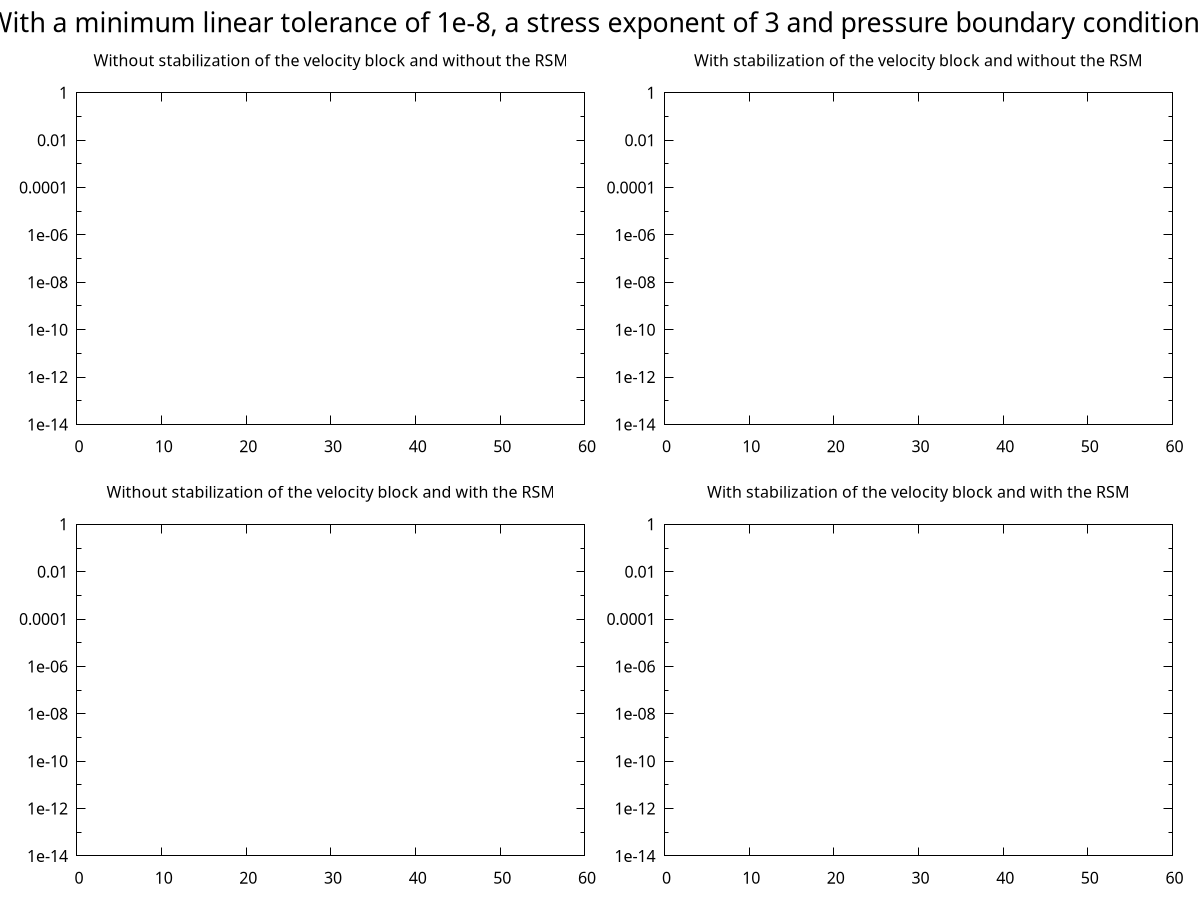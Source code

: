 set terminal png size 1500,1000 enhanced font 'Verdana,14'
set output 'figure_t.png'
set yrange [1e-14:1]
set xrange [0:60]
set format y '%g'
set logscale y
set multiplot title "With a minimum linear tolerance of 1e-8, a stress exponent of 3 and pressure boundary conditions" font 'Verdana, 20'
set size 0.51,0.49
set origin 0,0.48
unset key
set title "Without stabilization of the velocity block and without the RSM"
plot \
'results/BT_t_singleAdvectioniteratedStokes/plot.dat' u 9:10 w l lw 2 lc rgb 'purple' t 'Picard', \
'results/BT_t_singleAdvectioniteratedNewtonStokes_stabilization_none_mLT_1e-8_P_150_LS_0_RSM_false/plot.dat' u 9:10 w l lw 2 lc rgb 'green' t 'DC Picard', \
'results/BT_t_singleAdvectioniteratedNewtonStokes_stabilization_none_mLT_1e-8_P_5_LS_0_RSM_false/plot.dat' u 9:10 w l dt 1 lw 2 lc rgb 'blue' t 'Newton solver, 5 Picard, no line search', \
'results/BT_t_singleAdvectioniteratedNewtonStokes_stabilization_none_mLT_1e-8_P_5_LS_100_RSM_false/plot.dat' u 9:10 w p dt 3 lw 2 lc rgb 'blue' pt 7 t 'Newton solver, 5 Picard, line search', \
'results/BT_t_singleAdvectioniteratedNewtonStokes_stabilization_none_mLT_1e-8_P_10_LS_0_RSM_false/plot.dat' u 9:10 w l dt 1 lw 2 lc rgb 'orange' t 'Newton solver, 10 Picard, no line search', \
'results/BT_t_singleAdvectioniteratedNewtonStokes_stabilization_none_mLT_1e-8_P_10_LS_100_RSM_false/plot.dat' u 9:10 w p dt 3 lw 2 lc rgb 'orange' pt 7 ps 1 t 'Newton solver, 10 Picard, line search', \
'results/BT_t_singleAdvectioniteratedNewtonStokes_stabilization_none_mLT_1e-8_P_15_LS_0_RSM_false/plot.dat' u 9:10 w l dt 1 lw 2 lc rgb 'red' t 'Newton solver, 15 Picard, no line search', \
'results/BT_t_singleAdvectioniteratedNewtonStokes_stabilization_none_mLT_1e-8_P_15_LS_100_RSM_false/plot.dat' u 9:10 w p dt 3 lw 2 lc rgb 'red' pt 7 ps 1 t 'Newton solver, 15 Picard, line search', \
'<tail -n 1 results/BT_t_singleAdvectioniteratedNewtonStokes_stabilization_none_mLT_1e-8_P_150_LS_0_RSM_false/plot.dat' u 9:10 w p lw 2 lc rgb 'green' pt 5 t 'DC Picard', \
'<tail -n 1 results/BT_t_singleAdvectioniteratedNewtonStokes_stabilization_none_mLT_1e-8_P_5_LS_0_RSM_false/plot.dat' u 9:10 w p dt 1 lw 2 lc rgb 'blue' pt 5 t 'Newton solver, 5 Picard, no line search', \
'<tail -n 1 results/BT_t_singleAdvectioniteratedNewtonStokes_stabilization_none_mLT_1e-8_P_5_LS_100_RSM_false/plot.dat' u 9:10 w p dt 3 lw 2 lc rgb 'blue' pt 5 t 'Newton solver, 5 Picard, line search', \
'<tail -n 1 results/BT_t_singleAdvectioniteratedNewtonStokes_stabilization_none_mLT_1e-8_P_10_LS_0_RSM_false/plot.dat' u 9:10 w p dt 1 lw 2 lc rgb 'orange' pt 5 t 'Newton solver, 10 Picard, no line search', \
'<tail -n 1 results/BT_t_singleAdvectioniteratedNewtonStokes_stabilization_none_mLT_1e-8_P_10_LS_100_RSM_false/plot.dat' u 9:10 w p dt 3 lw 2 lc rgb 'orange' pt 5 ps 1 t 'Newton solver, 10 Picard, with line search', \
'<tail -n 1 results/BT_t_singleAdvectioniteratedNewtonStokes_stabilization_none_mLT_1e-8_P_15_LS_0_RSM_false/plot.dat' u 9:10 w p dt 1 lw 2 lc rgb 'red' pt 5 t 'Newton solver, 15 Picard, no line search', \
'<tail -n 1 results/BT_t_singleAdvectioniteratedNewtonStokes_stabilization_none_mLT_1e-8_P_15_LS_100_RSM_false/plot.dat' u 9:10 w p dt 3 lw 2 lc rgb 'red' pt 5 ps 1 t 'Newton solver, 15 Picard, with line search'
set origin 0.49,0.48

set key spacing 0.8
set key
set title "With stabilization of the velocity block and without the RSM"
plot \
'results/BT_t_singleAdvectioniteratedStokes/plot.dat' u 9:10 w l lw 2 lc rgb 'purple' t 'Picard', \
'results/BT_t_singleAdvectioniteratedNewtonStokes_stabilization_SPD_mLT_1e-8_P_150_LS_0_RSM_false/plot.dat' u 9:10 w l lw 2 lc rgb 'green' t 'DC Picard', \
'results/BT_t_singleAdvectioniteratedNewtonStokes_stabilization_SPD_mLT_1e-8_P_5_LS_0_RSM_false/plot.dat' u 9:10 w l dt 1 lw 2 lc rgb 'blue' t 'Newton solver, 5 Picard, no line search', \
'results/BT_t_singleAdvectioniteratedNewtonStokes_stabilization_SPD_mLT_1e-8_P_5_LS_100_RSM_false/plot.dat' u 9:10 w p dt 3 lw 2 lc rgb 'blue' pt 7 t 'Newton solver, 5 Picard, line search', \
'results/BT_t_singleAdvectioniteratedNewtonStokes_stabilization_SPD_mLT_1e-8_P_10_LS_0_RSM_false/plot.dat' u 9:10 w l dt 1 lw 2 lc rgb 'orange' t 'Newton solver, 10 Picard, no line search', \
'results/BT_t_singleAdvectioniteratedNewtonStokes_stabilization_SPD_mLT_1e-8_P_10_LS_100_RSM_false/plot.dat' u 9:10 w p dt 3 lw 2 lc rgb 'orange' pt 7 ps 1 t 'Newton solver, 10 Picard, with line search', \
'results/BT_t_singleAdvectioniteratedNewtonStokes_stabilization_SPD_mLT_1e-8_P_15_LS_0_RSM_false/plot.dat' u 9:10 w l dt 1 lw 2 lc rgb 'red' t 'Newton solver, 15 Picard, no line search', \
'results/BT_t_singleAdvectioniteratedNewtonStokes_stabilization_SPD_mLT_1e-8_P_15_LS_100_RSM_false/plot.dat' u 9:10 w p dt 3 lw 2 lc rgb 'red' pt 7 ps 1 t 'Newton solver, 15 Picard, with line search', \
'<tail -n 1 results/BT_t_singleAdvectioniteratedNewtonStokes_stabilization_SPD_mLT_1e-8_P_150_LS_0_RSM_false/plot.dat' u 9:10 w p lw 2 lc rgb 'green' pt 5 t '', \
'<tail -n 1 results/BT_t_singleAdvectioniteratedNewtonStokes_stabilization_SPD_mLT_1e-8_P_5_LS_0_RSM_false/plot.dat' u 9:10 w p dt 1 lw 2 lc rgb 'blue' pt 5 t '', \
'<tail -n 1 results/BT_t_singleAdvectioniteratedNewtonStokes_stabilization_SPD_mLT_1e-8_P_5_LS_100_RSM_false/plot.dat' u 9:10 w p dt 3 lw 2 lc rgb 'blue' pt 5 t '', \
'<tail -n 1 results/BT_t_singleAdvectioniteratedNewtonStokes_stabilization_SPD_mLT_1e-8_P_10_LS_0_RSM_false/plot.dat' u 9:10 w p dt 1 lw 2 lc rgb 'orange' pt 5 t '', \
'<tail -n 1 results/BT_t_singleAdvectioniteratedNewtonStokes_stabilization_SPD_mLT_1e-8_P_10_LS_100_RSM_false/plot.dat' u 9:10 w p dt 3 lw 2 lc rgb 'orange' pt 5 ps 1 t '', \
'<tail -n 1 results/BT_t_singleAdvectioniteratedNewtonStokes_stabilization_SPD_mLT_1e-8_P_15_LS_0_RSM_false/plot.dat' u 9:10 w p dt 1 lw 2 lc rgb 'red' pt 5 t '', \
'<tail -n 1 results/BT_t_singleAdvectioniteratedNewtonStokes_stabilization_SPD_mLT_1e-8_P_15_LS_100_RSM_false/plot.dat' u 9:10 w p dt 3 lw 2 lc rgb 'red' pt 5 ps 1 t ''
unset key
set origin 0,0
set title "Without stabilization of the velocity block and with the RSM"
plot \
'results/BT_t_singleAdvectioniteratedStokes/plot.dat' u 9:10 w l lw 2 lc rgb 'purple' t 'Picard', \
'results/BT_t_singleAdvectioniteratedNewtonStokes_stabilization_none_mLT_1e-8_P_150_LS_0_RSM_true/plot.dat' u 9:10 w l lw 2 lc rgb 'green' t 'DC Picard', \
'results/BT_t_singleAdvectioniteratedNewtonStokes_stabilization_none_mLT_1e-8_P_5_LS_0_RSM_true/plot.dat' u 9:10 w l dt 1 lw 2 lc rgb 'blue' t 'Newton solver, 5 Picard, no line search', \
'results/BT_t_singleAdvectioniteratedNewtonStokes_stabilization_none_mLT_1e-8_P_5_LS_100_RSM_true/plot.dat' u 9:10 w p dt 3 lw 2 lc rgb 'blue' pt 7 t 'Newton solver, 5 Picard, line search', \
'results/BT_t_singleAdvectioniteratedNewtonStokes_stabilization_none_mLT_1e-8_P_10_LS_0_RSM_true/plot.dat' u 9:10 w l dt 1 lw 2 lc rgb 'orange' t 'Newton solver, 10 Picard, no line search', \
'results/BT_t_singleAdvectioniteratedNewtonStokes_stabilization_none_mLT_1e-8_P_10_LS_100_RSM_true/plot.dat' u 9:10 w p dt 3 lw 2 lc rgb 'orange' pt 7 ps 1 t 'Newton solver, 10 Picard, with line search', \
'results/BT_t_singleAdvectioniteratedNewtonStokes_stabilization_none_mLT_1e-8_P_15_LS_0_RSM_true/plot.dat' u 9:10 w l dt 1 lw 2 lc rgb 'red' t 'Newton solver, 15 Picard, no line search', \
'results/BT_t_singleAdvectioniteratedNewtonStokes_stabilization_none_mLT_1e-8_P_15_LS_100_RSM_true/plot.dat' u 9:10 w p dt 3 lw 2 lc rgb 'red' pt 7 ps 1 t 'Newton solver, 15 Picard, with line search', \
'<tail -n 1 results/BT_t_singleAdvectioniteratedNewtonStokes_stabilization_none_mLT_1e-8_P_150_LS_0_RSM_true/plot.dat' u 9:10 w p lw 2 lc rgb 'green' pt 5 t 'DC Picard', \
'<tail -n 1 results/BT_t_singleAdvectioniteratedNewtonStokes_stabilization_none_mLT_1e-8_P_5_LS_0_RSM_true/plot.dat' u 9:10 w p dt 1 lw 2 lc rgb 'blue' pt 5 t 'Newton solver, 5 Picard, no line search', \
'<tail -n 1 results/BT_t_singleAdvectioniteratedNewtonStokes_stabilization_none_mLT_1e-8_P_5_LS_100_RSM_true/plot.dat' u 9:10 w p dt 3 lw 2 lc rgb 'blue' pt 5 t 'Newton solver, 5 Picard, line search', \
'<tail -n 1 results/BT_t_singleAdvectioniteratedNewtonStokes_stabilization_none_mLT_1e-8_P_10_LS_0_RSM_true/plot.dat' u 9:10 w p dt 1 lw 2 lc rgb 'orange' pt 5 t 'Newton solver, 10 Picard, no line search', \
'<tail -n 1 results/BT_t_singleAdvectioniteratedNewtonStokes_stabilization_none_mLT_1e-8_P_10_LS_100_RSM_true/plot.dat' u 9:10 w p dt 3 lw 2 lc rgb 'orange' pt 5 ps 1 t 'Newton solver, 10 Picard, with line search', \
'<tail -n 1 results/BT_t_singleAdvectioniteratedNewtonStokes_stabilization_none_mLT_1e-8_P_15_LS_0_RSM_true/plot.dat' u 9:10 w p dt 1 lw 2 lc rgb 'red' pt 5 t 'Newton solver, 15 Picard, no line search', \
'<tail -n 1 results/BT_t_singleAdvectioniteratedNewtonStokes_stabilization_none_mLT_1e-8_P_15_LS_100_RSM_true/plot.dat' u 9:10 w p dt 3 lw 2 lc rgb 'red' pt 5 ps 1 t 'Newton solver, 15 Picard, with line search'
set origin 0.49,0
set title "With stabilization of the velocity block and with the RSM"
plot \
'results/BT_t_singleAdvectioniteratedStokes/plot.dat' u 9:10 w l lw 2 lc rgb 'purple' t 'Picard', \
'results/BT_t_singleAdvectioniteratedNewtonStokes_stabilization_SPD_mLT_1e-8_P_150_LS_0_RSM_true/plot.dat' u 9:10 w l lw 2 lc rgb 'green' t 'DC Picard', \
'results/BT_t_singleAdvectioniteratedNewtonStokes_stabilization_SPD_mLT_1e-8_P_5_LS_0_RSM_true/plot.dat' u 9:10 w l dt 1 lw 2 lc rgb 'blue' t 'Newton solver, 5 Picard, no line search', \
'results/BT_t_singleAdvectioniteratedNewtonStokes_stabilization_SPD_mLT_1e-8_P_5_LS_100_RSM_true/plot.dat' u 9:10 w p dt 3 lw 2 lc rgb 'blue' pt 7 t 'Newton solver, 5 Picard, line search', \
'results/BT_t_singleAdvectioniteratedNewtonStokes_stabilization_SPD_mLT_1e-8_P_10_LS_0_RSM_true/plot.dat' u 9:10 w l dt 1 lw 2 lc rgb 'orange' t 'Newton solver, 10 Picard, no line search', \
'results/BT_t_singleAdvectioniteratedNewtonStokes_stabilization_SPD_mLT_1e-8_P_10_LS_100_RSM_true/plot.dat' u 9:10 w p dt 3 lw 2 lc rgb 'orange' pt 7 ps 1 t 'Newton solver, 10 Picard, with line search', \
'results/BT_t_singleAdvectioniteratedNewtonStokes_stabilization_SPD_mLT_1e-8_P_15_LS_0_RSM_true/plot.dat' u 9:10 w l dt 1 lw 2 lc rgb 'red' t 'Newton solver, 15 Picard, no line search', \
'results/BT_t_singleAdvectioniteratedNewtonStokes_stabilization_SPD_mLT_1e-8_P_15_LS_100_RSM_true/plot.dat' u 9:10 w p dt 3 lw 2 lc rgb 'red' pt 7 ps 1 t 'Newton solver, 15 Picard, with line search', \
'<tail -n 1 results/BT_t_singleAdvectioniteratedNewtonStokes_stabilization_SPD_mLT_1e-8_P_150_LS_0_RSM_true/plot.dat' u 9:10 w p lw 2 lc rgb 'green' pt 5 t 'DC Picard', \
'<tail -n 1 results/BT_t_singleAdvectioniteratedNewtonStokes_stabilization_SPD_mLT_1e-8_P_5_LS_0_RSM_true/plot.dat' u 9:10 w p dt 1 lw 2 lc rgb 'blue' pt 5 t 'Newton solver, 5 Picard, no line search', \
'<tail -n 1 results/BT_t_singleAdvectioniteratedNewtonStokes_stabilization_SPD_mLT_1e-8_P_5_LS_100_RSM_true/plot.dat' u 9:10 w p dt 3 lw 2 lc rgb 'blue' pt 5 t 'Newton solver, 5 Picard, line search', \
'<tail -n 1 results/BT_t_singleAdvectioniteratedNewtonStokes_stabilization_SPD_mLT_1e-8_P_10_LS_0_RSM_true/plot.dat' u 9:10 w p dt 1 lw 2 lc rgb 'orange' pt 5 t 'Newton solver, 10 Picard, no line search', \
'<tail -n 1 results/BT_t_singleAdvectioniteratedNewtonStokes_stabilization_SPD_mLT_1e-8_P_10_LS_100_RSM_true/plot.dat' u 9:10 w p dt 3 lw 2 lc rgb 'orange' pt 5 ps 1 t 'Newton solver, 10 Picard, with line search', \
'<tail -n 1 results/BT_t_singleAdvectioniteratedNewtonStokes_stabilization_SPD_mLT_1e-8_P_15_LS_0_RSM_true/plot.dat' u 9:10 w p dt 1 lw 2 lc rgb 'red' pt 5 t 'Newton solver, 15 Picard, no line search', \
'<tail -n 1 results/BT_t_singleAdvectioniteratedNewtonStokes_stabilization_SPD_mLT_1e-8_P_15_LS_100_RSM_true/plot.dat' u 9:10 w p dt 3 lw 2 lc rgb 'red' pt 5 ps 1 t 'Newton solver, 15 Picard, with line search'
